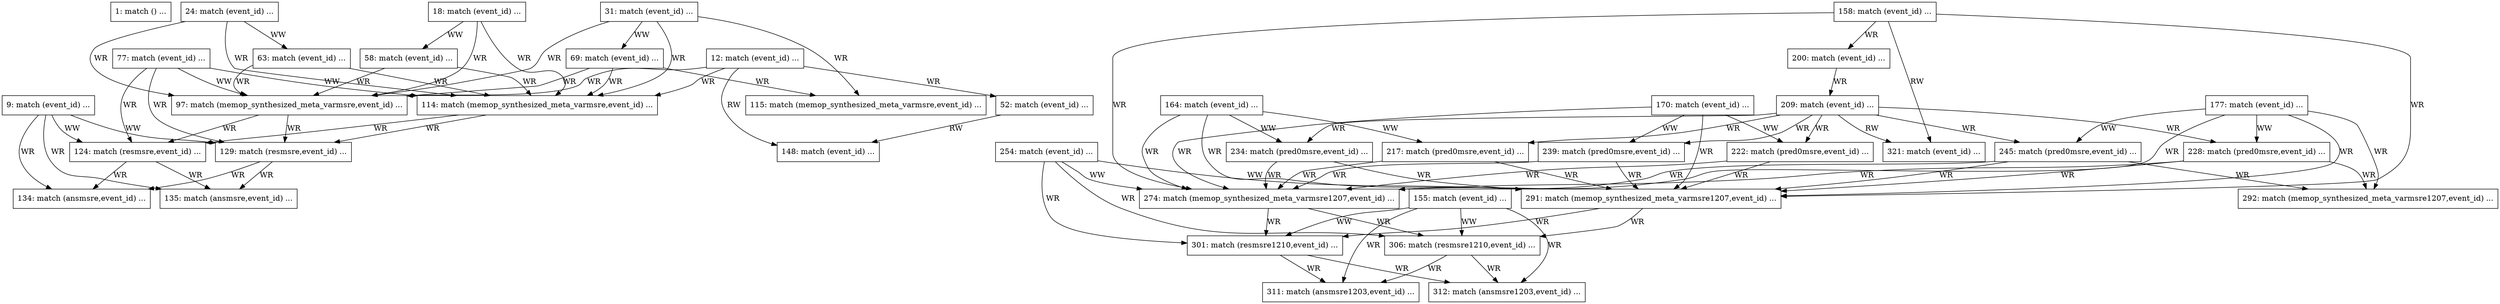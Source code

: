 digraph G {
  "1: match () ...
" [shape=box, ];
  "9: match (event_id) ...
" [shape=box, ];
  "12: match (event_id) ...
" [shape=box, ];
  "18: match (event_id) ...
" [shape=box, ];
  "24: match (event_id) ...
" [shape=box, ];
  "31: match (event_id) ...
" [shape=box, ];
  "52: match (event_id) ...
" [shape=box, ];
  "58: match (event_id) ...
" [shape=box, ];
  "63: match (event_id) ...
" [shape=box, ];
  "69: match (event_id) ...
" [shape=box, ];
  "77: match (event_id) ...
" [shape=box, ];
  "97: match (memop_synthesized_meta_varmsre,event_id) ...
" [shape=box, ];
  "114: match (memop_synthesized_meta_varmsre,event_id) ...
" [shape=box, ];
  "115: match (memop_synthesized_meta_varmsre,event_id) ...
" [shape=box, ];
  "124: match (resmsre,event_id) ...
" [shape=box, ];
  "129: match (resmsre,event_id) ...
" [shape=box, ];
  "134: match (ansmsre,event_id) ...
" [shape=box, ];
  "135: match (ansmsre,event_id) ...
" [shape=box, ];
  "148: match (event_id) ...
" [shape=box, ];
  "155: match (event_id) ...
" [shape=box, ];
  "158: match (event_id) ...
" [shape=box, ];
  "164: match (event_id) ...
" [shape=box, ];
  "170: match (event_id) ...
" [shape=box, ];
  "177: match (event_id) ...
" [shape=box, ];
  "200: match (event_id) ...
" [shape=box, ];
  "209: match (event_id) ...
" [shape=box, ];
  "217: match (pred0msre,event_id) ...
" [shape=box, ];
  "222: match (pred0msre,event_id) ...
" [shape=box, ];
  "228: match (pred0msre,event_id) ...
" [shape=box, ];
  "234: match (pred0msre,event_id) ...
" [shape=box, ];
  "239: match (pred0msre,event_id) ...
" [shape=box, ];
  "245: match (pred0msre,event_id) ...
" [shape=box, ];
  "254: match (event_id) ...
" [shape=box, ];
  "274: match (memop_synthesized_meta_varmsre1207,event_id) ...
" [shape=box, ];
  "291: match (memop_synthesized_meta_varmsre1207,event_id) ...
" [shape=box, ];
  "292: match (memop_synthesized_meta_varmsre1207,event_id) ...
" [shape=box, ];
  "301: match (resmsre1210,event_id) ...
" [shape=box, ];
  "306: match (resmsre1210,event_id) ...
" [shape=box, ];
  "311: match (ansmsre1203,event_id) ...
" [shape=box, ];
  "312: match (ansmsre1203,event_id) ...
" [shape=box, ];
  "321: match (event_id) ...
" [shape=box, ];
  
  
  "9: match (event_id) ...
" -> "124: match (resmsre,event_id) ...
" [
  label="WW", ];
  "9: match (event_id) ...
" -> "129: match (resmsre,event_id) ...
" [
  label="WW", ];
  "9: match (event_id) ...
" -> "134: match (ansmsre,event_id) ...
" [
  label="WR", ];
  "9: match (event_id) ...
" -> "135: match (ansmsre,event_id) ...
" [
  label="WR", ];
  "12: match (event_id) ...
" -> "52: match (event_id) ...
" [label="WR", ];
  "12: match (event_id) ...
" -> "97: match (memop_synthesized_meta_varmsre,event_id) ...
" [
  label="WR", ];
  "12: match (event_id) ...
" -> "114: match (memop_synthesized_meta_varmsre,event_id) ...
" [
  label="WR", ];
  "12: match (event_id) ...
" -> "148: match (event_id) ...
" [label="RW", ];
  "18: match (event_id) ...
" -> "58: match (event_id) ...
" [label="WW", ];
  "18: match (event_id) ...
" -> "97: match (memop_synthesized_meta_varmsre,event_id) ...
" [
  label="WR", ];
  "18: match (event_id) ...
" -> "114: match (memop_synthesized_meta_varmsre,event_id) ...
" [
  label="WR", ];
  "24: match (event_id) ...
" -> "63: match (event_id) ...
" [label="WW", ];
  "24: match (event_id) ...
" -> "97: match (memop_synthesized_meta_varmsre,event_id) ...
" [
  label="WR", ];
  "24: match (event_id) ...
" -> "114: match (memop_synthesized_meta_varmsre,event_id) ...
" [
  label="WR", ];
  "31: match (event_id) ...
" -> "69: match (event_id) ...
" [label="WW", ];
  "31: match (event_id) ...
" -> "97: match (memop_synthesized_meta_varmsre,event_id) ...
" [
  label="WR", ];
  "31: match (event_id) ...
" -> "114: match (memop_synthesized_meta_varmsre,event_id) ...
" [
  label="WR", ];
  "31: match (event_id) ...
" -> "115: match (memop_synthesized_meta_varmsre,event_id) ...
" [
  label="WR", ];
  "52: match (event_id) ...
" -> "148: match (event_id) ...
" [label="RW", ];
  "58: match (event_id) ...
" -> "97: match (memop_synthesized_meta_varmsre,event_id) ...
" [
  label="WR", ];
  "58: match (event_id) ...
" -> "114: match (memop_synthesized_meta_varmsre,event_id) ...
" [
  label="WR", ];
  "63: match (event_id) ...
" -> "97: match (memop_synthesized_meta_varmsre,event_id) ...
" [
  label="WR", ];
  "63: match (event_id) ...
" -> "114: match (memop_synthesized_meta_varmsre,event_id) ...
" [
  label="WR", ];
  "69: match (event_id) ...
" -> "97: match (memop_synthesized_meta_varmsre,event_id) ...
" [
  label="WR", ];
  "69: match (event_id) ...
" -> "114: match (memop_synthesized_meta_varmsre,event_id) ...
" [
  label="WR", ];
  "69: match (event_id) ...
" -> "115: match (memop_synthesized_meta_varmsre,event_id) ...
" [
  label="WR", ];
  "77: match (event_id) ...
" -> "97: match (memop_synthesized_meta_varmsre,event_id) ...
" [
  label="WW", ];
  "77: match (event_id) ...
" -> "114: match (memop_synthesized_meta_varmsre,event_id) ...
" [
  label="WW", ];
  "77: match (event_id) ...
" -> "124: match (resmsre,event_id) ...
" [
  label="WR", ];
  "77: match (event_id) ...
" -> "129: match (resmsre,event_id) ...
" [
  label="WR", ];
  "97: match (memop_synthesized_meta_varmsre,event_id) ...
" -> "124: match (resmsre,event_id) ...
" [
  label="WR", ];
  "97: match (memop_synthesized_meta_varmsre,event_id) ...
" -> "129: match (resmsre,event_id) ...
" [
  label="WR", ];
  "114: match (memop_synthesized_meta_varmsre,event_id) ...
" -> "124: match (resmsre,event_id) ...
" [
  label="WR", ];
  "114: match (memop_synthesized_meta_varmsre,event_id) ...
" -> "129: match (resmsre,event_id) ...
" [
  label="WR", ];
  "124: match (resmsre,event_id) ...
" -> "134: match (ansmsre,event_id) ...
" [
  label="WR", ];
  "124: match (resmsre,event_id) ...
" -> "135: match (ansmsre,event_id) ...
" [
  label="WR", ];
  "129: match (resmsre,event_id) ...
" -> "134: match (ansmsre,event_id) ...
" [
  label="WR", ];
  "129: match (resmsre,event_id) ...
" -> "135: match (ansmsre,event_id) ...
" [
  label="WR", ];
  "155: match (event_id) ...
" -> "301: match (resmsre1210,event_id) ...
" [
  label="WW", ];
  "155: match (event_id) ...
" -> "306: match (resmsre1210,event_id) ...
" [
  label="WW", ];
  "155: match (event_id) ...
" -> "311: match (ansmsre1203,event_id) ...
" [
  label="WR", ];
  "155: match (event_id) ...
" -> "312: match (ansmsre1203,event_id) ...
" [
  label="WR", ];
  "158: match (event_id) ...
" -> "200: match (event_id) ...
" [label="WR", ];
  "158: match (event_id) ...
" -> "274: match (memop_synthesized_meta_varmsre1207,event_id) ...
" [
  label="WR", ];
  "158: match (event_id) ...
" -> "291: match (memop_synthesized_meta_varmsre1207,event_id) ...
" [
  label="WR", ];
  "158: match (event_id) ...
" -> "321: match (event_id) ...
" [label="RW", ];
  "164: match (event_id) ...
" -> "217: match (pred0msre,event_id) ...
" [
  label="WW", ];
  "164: match (event_id) ...
" -> "234: match (pred0msre,event_id) ...
" [
  label="WW", ];
  "164: match (event_id) ...
" -> "274: match (memop_synthesized_meta_varmsre1207,event_id) ...
" [
  label="WR", ];
  "164: match (event_id) ...
" -> "291: match (memop_synthesized_meta_varmsre1207,event_id) ...
" [
  label="WR", ];
  "170: match (event_id) ...
" -> "222: match (pred0msre,event_id) ...
" [
  label="WW", ];
  "170: match (event_id) ...
" -> "239: match (pred0msre,event_id) ...
" [
  label="WW", ];
  "170: match (event_id) ...
" -> "274: match (memop_synthesized_meta_varmsre1207,event_id) ...
" [
  label="WR", ];
  "170: match (event_id) ...
" -> "291: match (memop_synthesized_meta_varmsre1207,event_id) ...
" [
  label="WR", ];
  "177: match (event_id) ...
" -> "228: match (pred0msre,event_id) ...
" [
  label="WW", ];
  "177: match (event_id) ...
" -> "245: match (pred0msre,event_id) ...
" [
  label="WW", ];
  "177: match (event_id) ...
" -> "274: match (memop_synthesized_meta_varmsre1207,event_id) ...
" [
  label="WR", ];
  "177: match (event_id) ...
" -> "291: match (memop_synthesized_meta_varmsre1207,event_id) ...
" [
  label="WR", ];
  "177: match (event_id) ...
" -> "292: match (memop_synthesized_meta_varmsre1207,event_id) ...
" [
  label="WR", ];
  "200: match (event_id) ...
" -> "209: match (event_id) ...
" [label="WR", ];
  "209: match (event_id) ...
" -> "217: match (pred0msre,event_id) ...
" [
  label="WR", ];
  "209: match (event_id) ...
" -> "222: match (pred0msre,event_id) ...
" [
  label="WR", ];
  "209: match (event_id) ...
" -> "228: match (pred0msre,event_id) ...
" [
  label="WR", ];
  "209: match (event_id) ...
" -> "234: match (pred0msre,event_id) ...
" [
  label="WR", ];
  "209: match (event_id) ...
" -> "239: match (pred0msre,event_id) ...
" [
  label="WR", ];
  "209: match (event_id) ...
" -> "245: match (pred0msre,event_id) ...
" [
  label="WR", ];
  "209: match (event_id) ...
" -> "321: match (event_id) ...
" [label="RW", ];
  "217: match (pred0msre,event_id) ...
" -> "274: match (memop_synthesized_meta_varmsre1207,event_id) ...
" [
  label="WR", ];
  "217: match (pred0msre,event_id) ...
" -> "291: match (memop_synthesized_meta_varmsre1207,event_id) ...
" [
  label="WR", ];
  "222: match (pred0msre,event_id) ...
" -> "274: match (memop_synthesized_meta_varmsre1207,event_id) ...
" [
  label="WR", ];
  "222: match (pred0msre,event_id) ...
" -> "291: match (memop_synthesized_meta_varmsre1207,event_id) ...
" [
  label="WR", ];
  "228: match (pred0msre,event_id) ...
" -> "274: match (memop_synthesized_meta_varmsre1207,event_id) ...
" [
  label="WR", ];
  "228: match (pred0msre,event_id) ...
" -> "291: match (memop_synthesized_meta_varmsre1207,event_id) ...
" [
  label="WR", ];
  "228: match (pred0msre,event_id) ...
" -> "292: match (memop_synthesized_meta_varmsre1207,event_id) ...
" [
  label="WR", ];
  "234: match (pred0msre,event_id) ...
" -> "274: match (memop_synthesized_meta_varmsre1207,event_id) ...
" [
  label="WR", ];
  "234: match (pred0msre,event_id) ...
" -> "291: match (memop_synthesized_meta_varmsre1207,event_id) ...
" [
  label="WR", ];
  "239: match (pred0msre,event_id) ...
" -> "274: match (memop_synthesized_meta_varmsre1207,event_id) ...
" [
  label="WR", ];
  "239: match (pred0msre,event_id) ...
" -> "291: match (memop_synthesized_meta_varmsre1207,event_id) ...
" [
  label="WR", ];
  "245: match (pred0msre,event_id) ...
" -> "274: match (memop_synthesized_meta_varmsre1207,event_id) ...
" [
  label="WR", ];
  "245: match (pred0msre,event_id) ...
" -> "291: match (memop_synthesized_meta_varmsre1207,event_id) ...
" [
  label="WR", ];
  "245: match (pred0msre,event_id) ...
" -> "292: match (memop_synthesized_meta_varmsre1207,event_id) ...
" [
  label="WR", ];
  "254: match (event_id) ...
" -> "274: match (memop_synthesized_meta_varmsre1207,event_id) ...
" [
  label="WW", ];
  "254: match (event_id) ...
" -> "291: match (memop_synthesized_meta_varmsre1207,event_id) ...
" [
  label="WW", ];
  "254: match (event_id) ...
" -> "301: match (resmsre1210,event_id) ...
" [
  label="WR", ];
  "254: match (event_id) ...
" -> "306: match (resmsre1210,event_id) ...
" [
  label="WR", ];
  "274: match (memop_synthesized_meta_varmsre1207,event_id) ...
" -> "301: match (resmsre1210,event_id) ...
" [
  label="WR", ];
  "274: match (memop_synthesized_meta_varmsre1207,event_id) ...
" -> "306: match (resmsre1210,event_id) ...
" [
  label="WR", ];
  "291: match (memop_synthesized_meta_varmsre1207,event_id) ...
" -> "301: match (resmsre1210,event_id) ...
" [
  label="WR", ];
  "291: match (memop_synthesized_meta_varmsre1207,event_id) ...
" -> "306: match (resmsre1210,event_id) ...
" [
  label="WR", ];
  "301: match (resmsre1210,event_id) ...
" -> "311: match (ansmsre1203,event_id) ...
" [
  label="WR", ];
  "301: match (resmsre1210,event_id) ...
" -> "312: match (ansmsre1203,event_id) ...
" [
  label="WR", ];
  "306: match (resmsre1210,event_id) ...
" -> "311: match (ansmsre1203,event_id) ...
" [
  label="WR", ];
  "306: match (resmsre1210,event_id) ...
" -> "312: match (ansmsre1203,event_id) ...
" [
  label="WR", ];
  
  }